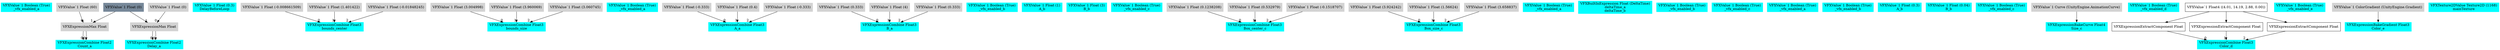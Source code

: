 digraph G {
node0 [shape="box" color="cyan" style="filled" label="VFXValue`1 Boolean (True)
_vfx_enabled_a"]
node1 [shape="box" color="cyan" style="filled" label="VFXExpressionCombine Float2
Count_a"]
node2 [shape="box" color="lightgray" style="filled" label="VFXExpressionMax Float"]
node3 [shape="box" color="lightgray" style="filled" label="VFXValue`1 Float (60)"]
node4 [shape="box" color="lightslategray" style="filled" label="VFXValue`1 Float (0)"]
node5 [shape="box" color="cyan" style="filled" label="VFXExpressionCombine Float2
Delay_a"]
node6 [shape="box" color="lightgray" style="filled" label="VFXExpressionMax Float"]
node7 [shape="box" color="lightgray" style="filled" label="VFXValue`1 Float (0)"]
node8 [shape="box" color="cyan" style="filled" label="VFXValue`1 Float (0.3)
DelayBeforeLoop"]
node9 [shape="box" color="cyan" style="filled" label="VFXExpressionCombine Float3
bounds_center"]
node10 [shape="box" color="lightgray" style="filled" label="VFXValue`1 Float (-0.008661509)"]
node11 [shape="box" color="lightgray" style="filled" label="VFXValue`1 Float (1.401422)"]
node12 [shape="box" color="lightgray" style="filled" label="VFXValue`1 Float (-0.01848245)"]
node13 [shape="box" color="cyan" style="filled" label="VFXExpressionCombine Float3
bounds_size"]
node14 [shape="box" color="lightgray" style="filled" label="VFXValue`1 Float (3.004998)"]
node15 [shape="box" color="lightgray" style="filled" label="VFXValue`1 Float (3.960069)"]
node16 [shape="box" color="lightgray" style="filled" label="VFXValue`1 Float (3.060745)"]
node17 [shape="box" color="cyan" style="filled" label="VFXValue`1 Boolean (True)
_vfx_enabled_a"]
node18 [shape="box" color="cyan" style="filled" label="VFXExpressionCombine Float3
A_a"]
node19 [shape="box" color="lightgray" style="filled" label="VFXValue`1 Float (-0.333)"]
node20 [shape="box" color="lightgray" style="filled" label="VFXValue`1 Float (0.4)"]
node21 [shape="box" color="lightgray" style="filled" label="VFXValue`1 Float (-0.333)"]
node22 [shape="box" color="cyan" style="filled" label="VFXExpressionCombine Float3
B_a"]
node23 [shape="box" color="lightgray" style="filled" label="VFXValue`1 Float (0.333)"]
node24 [shape="box" color="lightgray" style="filled" label="VFXValue`1 Float (4)"]
node25 [shape="box" color="lightgray" style="filled" label="VFXValue`1 Float (0.333)"]
node26 [shape="box" color="cyan" style="filled" label="VFXValue`1 Boolean (True)
_vfx_enabled_b"]
node27 [shape="box" color="cyan" style="filled" label="VFXValue`1 Float (1)
A_b"]
node28 [shape="box" color="cyan" style="filled" label="VFXValue`1 Float (3)
B_b"]
node29 [shape="box" color="cyan" style="filled" label="VFXValue`1 Boolean (True)
_vfx_enabled_c"]
node30 [shape="box" color="cyan" style="filled" label="VFXExpressionCombine Float3
Box_center_c"]
node31 [shape="box" color="lightgray" style="filled" label="VFXValue`1 Float (0.1238208)"]
node32 [shape="box" color="lightgray" style="filled" label="VFXValue`1 Float (0.532979)"]
node33 [shape="box" color="lightgray" style="filled" label="VFXValue`1 Float (-0.1518707)"]
node34 [shape="box" color="cyan" style="filled" label="VFXExpressionCombine Float3
Box_size_c"]
node35 [shape="box" color="lightgray" style="filled" label="VFXValue`1 Float (3.924242)"]
node36 [shape="box" color="lightgray" style="filled" label="VFXValue`1 Float (1.56624)"]
node37 [shape="box" color="lightgray" style="filled" label="VFXValue`1 Float (3.658837)"]
node38 [shape="box" color="cyan" style="filled" label="VFXValue`1 Boolean (True)
_vfx_enabled_a"]
node39 [shape="box" color="cyan" style="filled" label="VFXBuiltInExpression Float (DeltaTime)
deltaTime_a
deltaTime_b"]
node40 [shape="box" color="cyan" style="filled" label="VFXValue`1 Boolean (True)
_vfx_enabled_b"]
node41 [shape="box" color="cyan" style="filled" label="VFXValue`1 Boolean (True)
_vfx_enabled_c"]
node42 [shape="box" color="cyan" style="filled" label="VFXValue`1 Boolean (True)
_vfx_enabled_a"]
node43 [shape="box" color="cyan" style="filled" label="VFXValue`1 Boolean (True)
_vfx_enabled_b"]
node44 [shape="box" color="cyan" style="filled" label="VFXValue`1 Float (0.3)
A_b"]
node45 [shape="box" color="cyan" style="filled" label="VFXValue`1 Float (0.04)
B_b"]
node46 [shape="box" color="cyan" style="filled" label="VFXValue`1 Boolean (True)
_vfx_enabled_c"]
node47 [shape="box" color="cyan" style="filled" label="VFXExpressionBakeCurve Float4
Size_c"]
node48 [shape="box" color="lightgray" style="filled" label="VFXValue`1 Curve (UnityEngine.AnimationCurve)"]
node49 [shape="box" color="cyan" style="filled" label="VFXValue`1 Boolean (True)
_vfx_enabled_d"]
node50 [shape="box" color="cyan" style="filled" label="VFXExpressionCombine Float3
Color_d"]
node51 [shape="box" label="VFXExpressionExtractComponent Float"]
node52 [shape="box" label="VFXValue`1 Float4 ((4.01, 14.19, 2.88, 0.00))"]
node53 [shape="box" label="VFXExpressionExtractComponent Float"]
node54 [shape="box" label="VFXExpressionExtractComponent Float"]
node55 [shape="box" color="cyan" style="filled" label="VFXValue`1 Boolean (True)
_vfx_enabled_e"]
node56 [shape="box" color="cyan" style="filled" label="VFXExpressionBakeGradient Float3
Color_e"]
node57 [shape="box" color="lightgray" style="filled" label="VFXValue`1 ColorGradient (UnityEngine.Gradient)"]
node58 [shape="box" color="cyan" style="filled" label="VFXTexture2DValue Texture2D (1168)
mainTexture"]
node2 -> node1 [headlabel="0"]
node2 -> node1 [headlabel="1"]
node3 -> node2 [headlabel="0"]
node4 -> node2 [headlabel="1"]
node6 -> node5 [headlabel="0"]
node6 -> node5 [headlabel="1"]
node7 -> node6 [headlabel="0"]
node4 -> node6 [headlabel="1"]
node10 -> node9 [headlabel="0"]
node11 -> node9 [headlabel="1"]
node12 -> node9 [headlabel="2"]
node14 -> node13 [headlabel="0"]
node15 -> node13 [headlabel="1"]
node16 -> node13 [headlabel="2"]
node19 -> node18 [headlabel="0"]
node20 -> node18 [headlabel="1"]
node21 -> node18 [headlabel="2"]
node23 -> node22 [headlabel="0"]
node24 -> node22 [headlabel="1"]
node25 -> node22 [headlabel="2"]
node31 -> node30 [headlabel="0"]
node32 -> node30 [headlabel="1"]
node33 -> node30 [headlabel="2"]
node35 -> node34 [headlabel="0"]
node36 -> node34 [headlabel="1"]
node37 -> node34 [headlabel="2"]
node48 -> node47 
node51 -> node50 [headlabel="0"]
node53 -> node50 [headlabel="1"]
node54 -> node50 [headlabel="2"]
node52 -> node51 
node52 -> node53 
node52 -> node54 
node57 -> node56 
}
